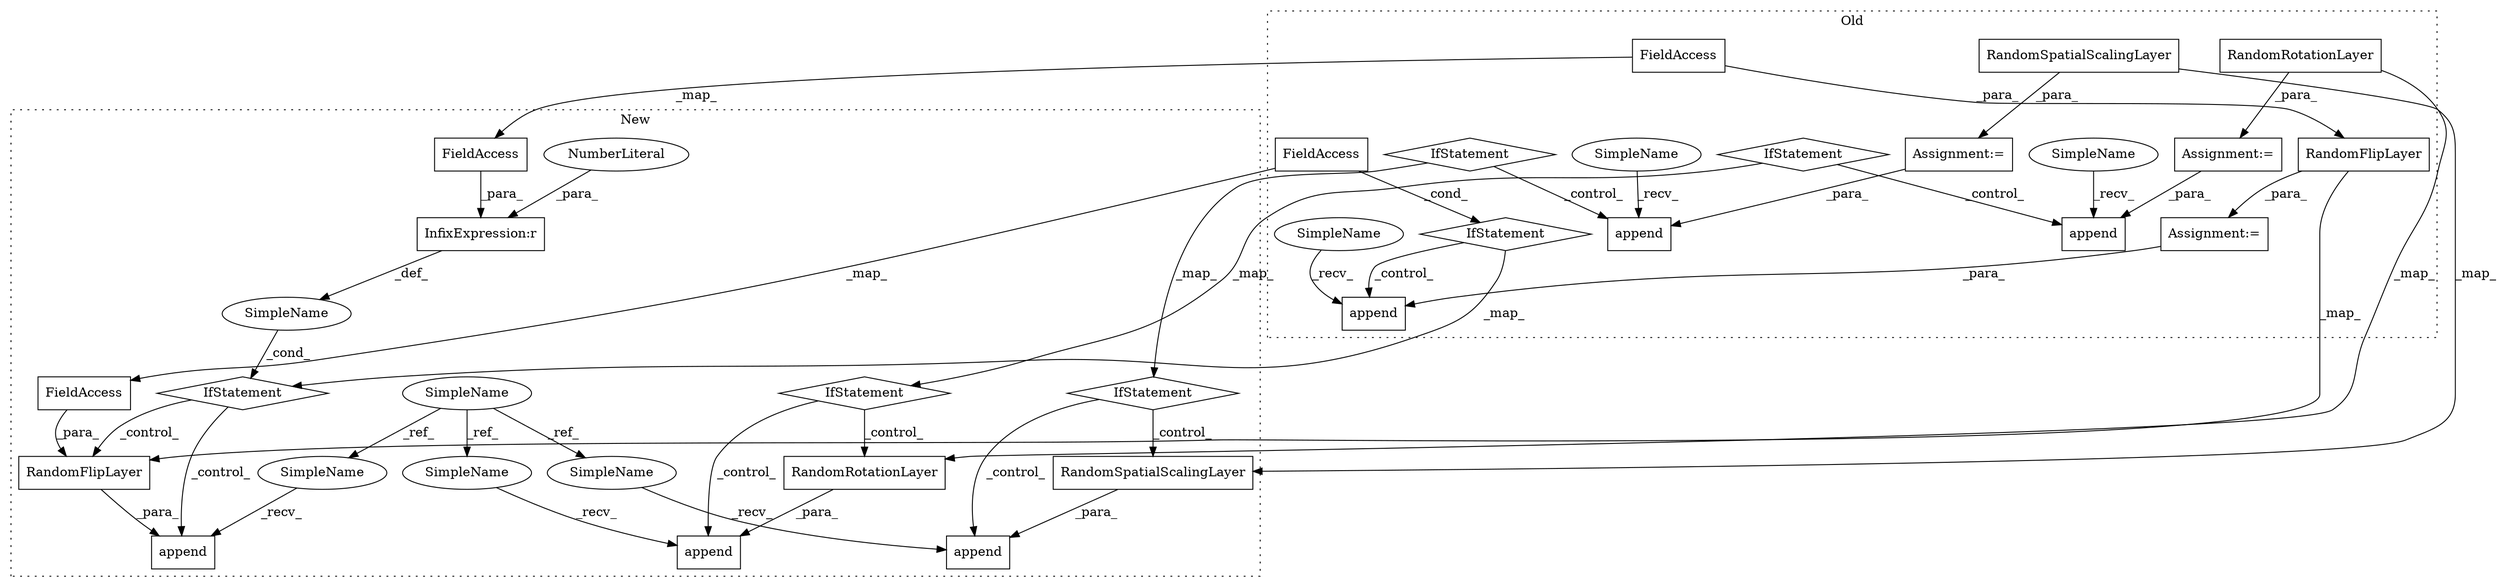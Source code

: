 digraph G {
subgraph cluster0 {
1 [label="RandomRotationLayer" a="32" s="4038,4129" l="20,1" shape="box"];
3 [label="Assignment:=" a="7" s="4037" l="1" shape="box"];
4 [label="append" a="32" s="4415,4439" l="7,1" shape="box"];
6 [label="IfStatement" a="25" s="4353,4383" l="4,2" shape="diamond"];
12 [label="append" a="32" s="4203,4225" l="7,1" shape="box"];
13 [label="IfStatement" a="25" s="4138,4171" l="4,2" shape="diamond"];
17 [label="RandomFlipLayer" a="32" s="3835,3878" l="16,1" shape="box"];
18 [label="Assignment:=" a="7" s="3834" l="1" shape="box"];
19 [label="append" a="32" s="4311,4336" l="7,1" shape="box"];
20 [label="Assignment:=" a="7" s="3905" l="1" shape="box"];
23 [label="IfStatement" a="25" s="4242,4279" l="4,2" shape="diamond"];
24 [label="RandomSpatialScalingLayer" a="32" s="3906,4011" l="26,1" shape="box"];
26 [label="FieldAccess" a="22" s="4142" l="29" shape="box"];
28 [label="FieldAccess" a="22" s="3851" l="27" shape="box"];
33 [label="SimpleName" a="42" s="4291" l="19" shape="ellipse"];
34 [label="SimpleName" a="42" s="4183" l="19" shape="ellipse"];
35 [label="SimpleName" a="42" s="4395" l="19" shape="ellipse"];
label = "Old";
style="dotted";
}
subgraph cluster1 {
2 [label="RandomRotationLayer" a="32" s="4221,4312" l="20,1" shape="box"];
5 [label="IfStatement" a="25" s="4146,4182" l="4,2" shape="diamond"];
7 [label="append" a="32" s="4214,4313" l="7,1" shape="box"];
8 [label="SimpleName" a="42" s="3565" l="19" shape="ellipse"];
9 [label="append" a="32" s="3865,3927" l="7,1" shape="box"];
10 [label="InfixExpression:r" a="27" s="3829" l="3" shape="box"];
11 [label="NumberLiteral" a="34" s="3832" l="1" shape="ellipse"];
14 [label="IfStatement" a="25" s="3787,3833" l="4,2" shape="diamond"];
15 [label="SimpleName" a="42" s="" l="" shape="ellipse"];
16 [label="RandomFlipLayer" a="32" s="3872,3926" l="16,1" shape="box"];
21 [label="append" a="32" s="4016,4129" l="7,1" shape="box"];
22 [label="IfStatement" a="25" s="3944,3984" l="4,2" shape="diamond"];
25 [label="RandomSpatialScalingLayer" a="32" s="4023,4128" l="26,1" shape="box"];
27 [label="FieldAccess" a="22" s="3888" l="38" shape="box"];
29 [label="FieldAccess" a="22" s="3791" l="38" shape="box"];
30 [label="SimpleName" a="42" s="4194" l="19" shape="ellipse"];
31 [label="SimpleName" a="42" s="3845" l="19" shape="ellipse"];
32 [label="SimpleName" a="42" s="3996" l="19" shape="ellipse"];
label = "New";
style="dotted";
}
1 -> 2 [label="_map_"];
1 -> 3 [label="_para_"];
2 -> 7 [label="_para_"];
3 -> 4 [label="_para_"];
5 -> 7 [label="_control_"];
5 -> 2 [label="_control_"];
6 -> 4 [label="_control_"];
6 -> 5 [label="_map_"];
8 -> 31 [label="_ref_"];
8 -> 30 [label="_ref_"];
8 -> 32 [label="_ref_"];
10 -> 15 [label="_def_"];
11 -> 10 [label="_para_"];
13 -> 14 [label="_map_"];
13 -> 12 [label="_control_"];
14 -> 9 [label="_control_"];
14 -> 16 [label="_control_"];
15 -> 14 [label="_cond_"];
16 -> 9 [label="_para_"];
17 -> 18 [label="_para_"];
17 -> 16 [label="_map_"];
18 -> 12 [label="_para_"];
20 -> 19 [label="_para_"];
22 -> 21 [label="_control_"];
22 -> 25 [label="_control_"];
23 -> 19 [label="_control_"];
23 -> 22 [label="_map_"];
24 -> 25 [label="_map_"];
24 -> 20 [label="_para_"];
25 -> 21 [label="_para_"];
26 -> 13 [label="_cond_"];
26 -> 27 [label="_map_"];
27 -> 16 [label="_para_"];
28 -> 29 [label="_map_"];
28 -> 17 [label="_para_"];
29 -> 10 [label="_para_"];
30 -> 7 [label="_recv_"];
31 -> 9 [label="_recv_"];
32 -> 21 [label="_recv_"];
33 -> 19 [label="_recv_"];
34 -> 12 [label="_recv_"];
35 -> 4 [label="_recv_"];
}